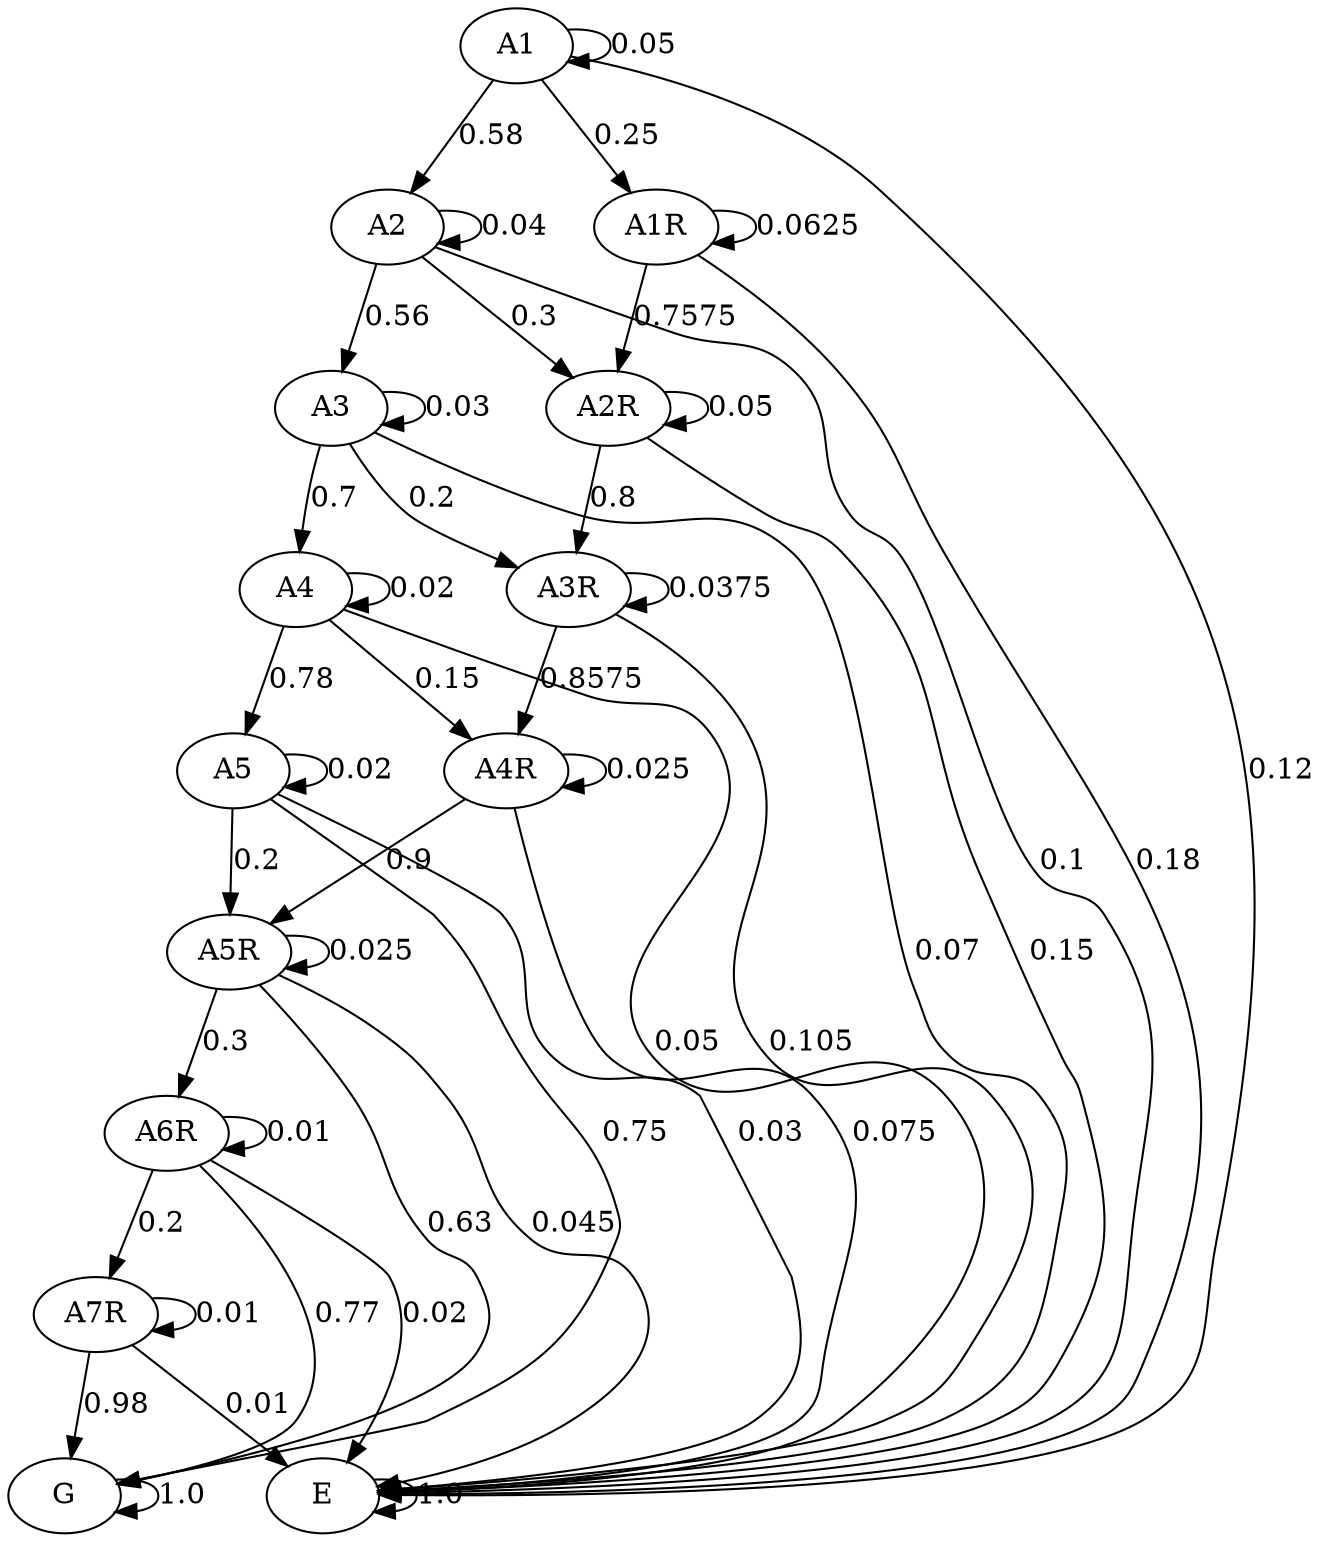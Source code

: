 digraph  {
A1;
A2;
A3;
A4;
A5;
A1R;
A2R;
A3R;
A4R;
A5R;
A6R;
A7R;
G;
E;
A1 -> A1  [key=0, label="0.05", weight="0.05"];
A1 -> A2  [key=0, label="0.58", weight="0.58"];
A1 -> A1R  [key=0, label="0.25", weight="0.25"];
A1 -> E  [key=0, label="0.12", weight="0.12"];
A2 -> A2  [key=0, label="0.04", weight="0.04"];
A2 -> A3  [key=0, label="0.56", weight="0.56"];
A2 -> A2R  [key=0, label="0.3", weight="0.3"];
A2 -> E  [key=0, label="0.1", weight="0.1"];
A3 -> A3  [key=0, label="0.03", weight="0.03"];
A3 -> A4  [key=0, label="0.7", weight="0.7"];
A3 -> A3R  [key=0, label="0.2", weight="0.2"];
A3 -> E  [key=0, label="0.07", weight="0.07"];
A4 -> A4  [key=0, label="0.02", weight="0.02"];
A4 -> A5  [key=0, label="0.78", weight="0.78"];
A4 -> A4R  [key=0, label="0.15", weight="0.15"];
A4 -> E  [key=0, label="0.05", weight="0.05"];
A5 -> A5  [key=0, label="0.02", weight="0.02"];
A5 -> A5R  [key=0, label="0.2", weight="0.2"];
A5 -> G  [key=0, label="0.75", weight="0.75"];
A5 -> E  [key=0, label="0.03", weight="0.03"];
A1R -> A1R  [key=0, label="0.0625", weight="0.0625"];
A1R -> A2R  [key=0, label="0.7575", weight="0.7575"];
A1R -> E  [key=0, label="0.18", weight="0.18"];
A2R -> A2R  [key=0, label="0.05", weight="0.05"];
A2R -> A3R  [key=0, label="0.8", weight="0.8"];
A2R -> E  [key=0, label="0.15", weight="0.15"];
A3R -> A3R  [key=0, label="0.0375", weight="0.0375"];
A3R -> A4R  [key=0, label="0.8575", weight="0.8575"];
A3R -> E  [key=0, label="0.105", weight="0.105"];
A4R -> A4R  [key=0, label="0.025", weight="0.025"];
A4R -> A5R  [key=0, label="0.9", weight="0.9"];
A4R -> E  [key=0, label="0.075", weight="0.075"];
A5R -> A5R  [key=0, label="0.025", weight="0.025"];
A5R -> A6R  [key=0, label="0.3", weight="0.3"];
A5R -> G  [key=0, label="0.63", weight="0.63"];
A5R -> E  [key=0, label="0.045", weight="0.045"];
A6R -> A6R  [key=0, label="0.01", weight="0.01"];
A6R -> A7R  [key=0, label="0.2", weight="0.2"];
A6R -> G  [key=0, label="0.77", weight="0.77"];
A6R -> E  [key=0, label="0.02", weight="0.02"];
A7R -> A7R  [key=0, label="0.01", weight="0.01"];
A7R -> G  [key=0, label="0.98", weight="0.98"];
A7R -> E  [key=0, label="0.01", weight="0.01"];
G -> G  [key=0, label="1.0", weight="1.0"];
E -> E  [key=0, label="1.0", weight="1.0"];
}
